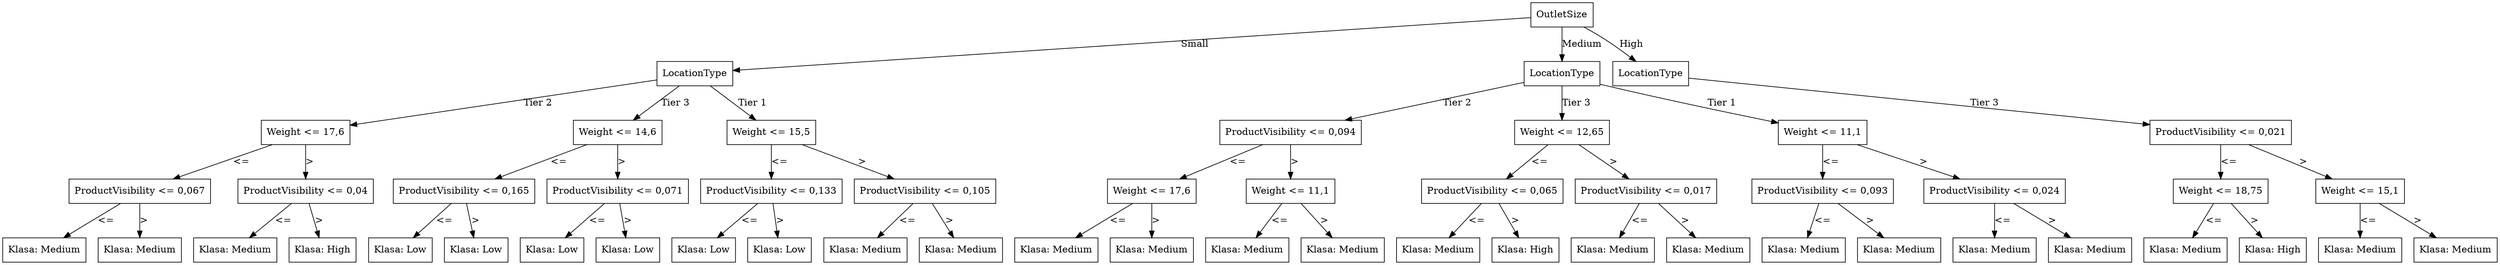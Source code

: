 digraph Forest {
node [shape=box];
node0 [label="OutletSize"];
node0 -> node1 [label="Small"];
node1 [label="LocationType"];
node1 -> node2 [label="Tier 2"];
node2 [label="Weight <= 17,6"];
node2 -> node3 [label="<="];
node3 [label="ProductVisibility <= 0,067"];
node3 -> node4 [label="<="];
node4 [label="Klasa: Medium"];
node3 -> node5 [label=">"];
node5 [label="Klasa: Medium"];
node2 -> node6 [label=">"];
node6 [label="ProductVisibility <= 0,04"];
node6 -> node7 [label="<="];
node7 [label="Klasa: Medium"];
node6 -> node8 [label=">"];
node8 [label="Klasa: High"];
node1 -> node9 [label="Tier 3"];
node9 [label="Weight <= 14,6"];
node9 -> node10 [label="<="];
node10 [label="ProductVisibility <= 0,165"];
node10 -> node11 [label="<="];
node11 [label="Klasa: Low"];
node10 -> node12 [label=">"];
node12 [label="Klasa: Low"];
node9 -> node13 [label=">"];
node13 [label="ProductVisibility <= 0,071"];
node13 -> node14 [label="<="];
node14 [label="Klasa: Low"];
node13 -> node15 [label=">"];
node15 [label="Klasa: Low"];
node1 -> node16 [label="Tier 1"];
node16 [label="Weight <= 15,5"];
node16 -> node17 [label="<="];
node17 [label="ProductVisibility <= 0,133"];
node17 -> node18 [label="<="];
node18 [label="Klasa: Low"];
node17 -> node19 [label=">"];
node19 [label="Klasa: Low"];
node16 -> node20 [label=">"];
node20 [label="ProductVisibility <= 0,105"];
node20 -> node21 [label="<="];
node21 [label="Klasa: Medium"];
node20 -> node22 [label=">"];
node22 [label="Klasa: Medium"];
node0 -> node23 [label="Medium"];
node23 [label="LocationType"];
node23 -> node24 [label="Tier 2"];
node24 [label="ProductVisibility <= 0,094"];
node24 -> node25 [label="<="];
node25 [label="Weight <= 17,6"];
node25 -> node26 [label="<="];
node26 [label="Klasa: Medium"];
node25 -> node27 [label=">"];
node27 [label="Klasa: Medium"];
node24 -> node28 [label=">"];
node28 [label="Weight <= 11,1"];
node28 -> node29 [label="<="];
node29 [label="Klasa: Medium"];
node28 -> node30 [label=">"];
node30 [label="Klasa: Medium"];
node23 -> node31 [label="Tier 3"];
node31 [label="Weight <= 12,65"];
node31 -> node32 [label="<="];
node32 [label="ProductVisibility <= 0,065"];
node32 -> node33 [label="<="];
node33 [label="Klasa: Medium"];
node32 -> node34 [label=">"];
node34 [label="Klasa: High"];
node31 -> node35 [label=">"];
node35 [label="ProductVisibility <= 0,017"];
node35 -> node36 [label="<="];
node36 [label="Klasa: Medium"];
node35 -> node37 [label=">"];
node37 [label="Klasa: Medium"];
node23 -> node38 [label="Tier 1"];
node38 [label="Weight <= 11,1"];
node38 -> node39 [label="<="];
node39 [label="ProductVisibility <= 0,093"];
node39 -> node40 [label="<="];
node40 [label="Klasa: Medium"];
node39 -> node41 [label=">"];
node41 [label="Klasa: Medium"];
node38 -> node42 [label=">"];
node42 [label="ProductVisibility <= 0,024"];
node42 -> node43 [label="<="];
node43 [label="Klasa: Medium"];
node42 -> node44 [label=">"];
node44 [label="Klasa: Medium"];
node0 -> node45 [label="High"];
node45 [label="LocationType"];
node45 -> node46 [label="Tier 3"];
node46 [label="ProductVisibility <= 0,021"];
node46 -> node47 [label="<="];
node47 [label="Weight <= 18,75"];
node47 -> node48 [label="<="];
node48 [label="Klasa: Medium"];
node47 -> node49 [label=">"];
node49 [label="Klasa: High"];
node46 -> node50 [label=">"];
node50 [label="Weight <= 15,1"];
node50 -> node51 [label="<="];
node51 [label="Klasa: Medium"];
node50 -> node52 [label=">"];
node52 [label="Klasa: Medium"];
}
